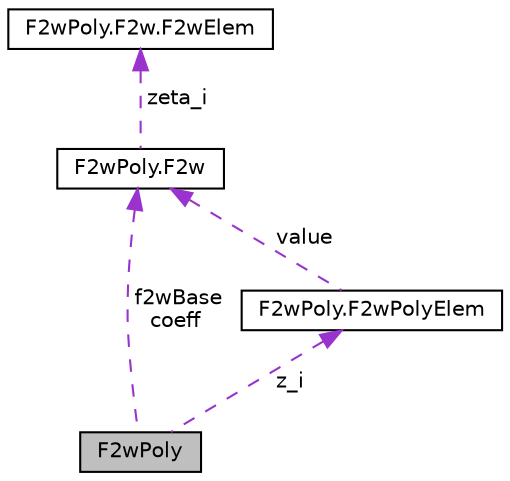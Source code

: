 digraph "F2wPoly"
{
 // INTERACTIVE_SVG=YES
  bgcolor="transparent";
  edge [fontname="Helvetica",fontsize="10",labelfontname="Helvetica",labelfontsize="10"];
  node [fontname="Helvetica",fontsize="10",shape=record];
  Node1 [label="F2wPoly",height=0.2,width=0.4,color="black", fillcolor="grey75", style="filled", fontcolor="black"];
  Node2 -> Node1 [dir="back",color="darkorchid3",fontsize="10",style="dashed",label=" f2wBase\ncoeff" ,fontname="Helvetica"];
  Node2 [label="F2wPoly.F2w",height=0.2,width=0.4,color="black",URL="$d3/d0d/classumontreal_1_1ssj_1_1rng_1_1F2wPoly_1_1F2w.html"];
  Node3 -> Node2 [dir="back",color="darkorchid3",fontsize="10",style="dashed",label=" zeta_i" ,fontname="Helvetica"];
  Node3 [label="F2wPoly.F2w.F2wElem",height=0.2,width=0.4,color="black",URL="$dd/de9/classumontreal_1_1ssj_1_1rng_1_1F2wPoly_1_1F2w_1_1F2wElem.html"];
  Node4 -> Node1 [dir="back",color="darkorchid3",fontsize="10",style="dashed",label=" z_i" ,fontname="Helvetica"];
  Node4 [label="F2wPoly.F2wPolyElem",height=0.2,width=0.4,color="black",URL="$dc/d6c/classumontreal_1_1ssj_1_1rng_1_1F2wPoly_1_1F2wPolyElem.html"];
  Node2 -> Node4 [dir="back",color="darkorchid3",fontsize="10",style="dashed",label=" value" ,fontname="Helvetica"];
}
